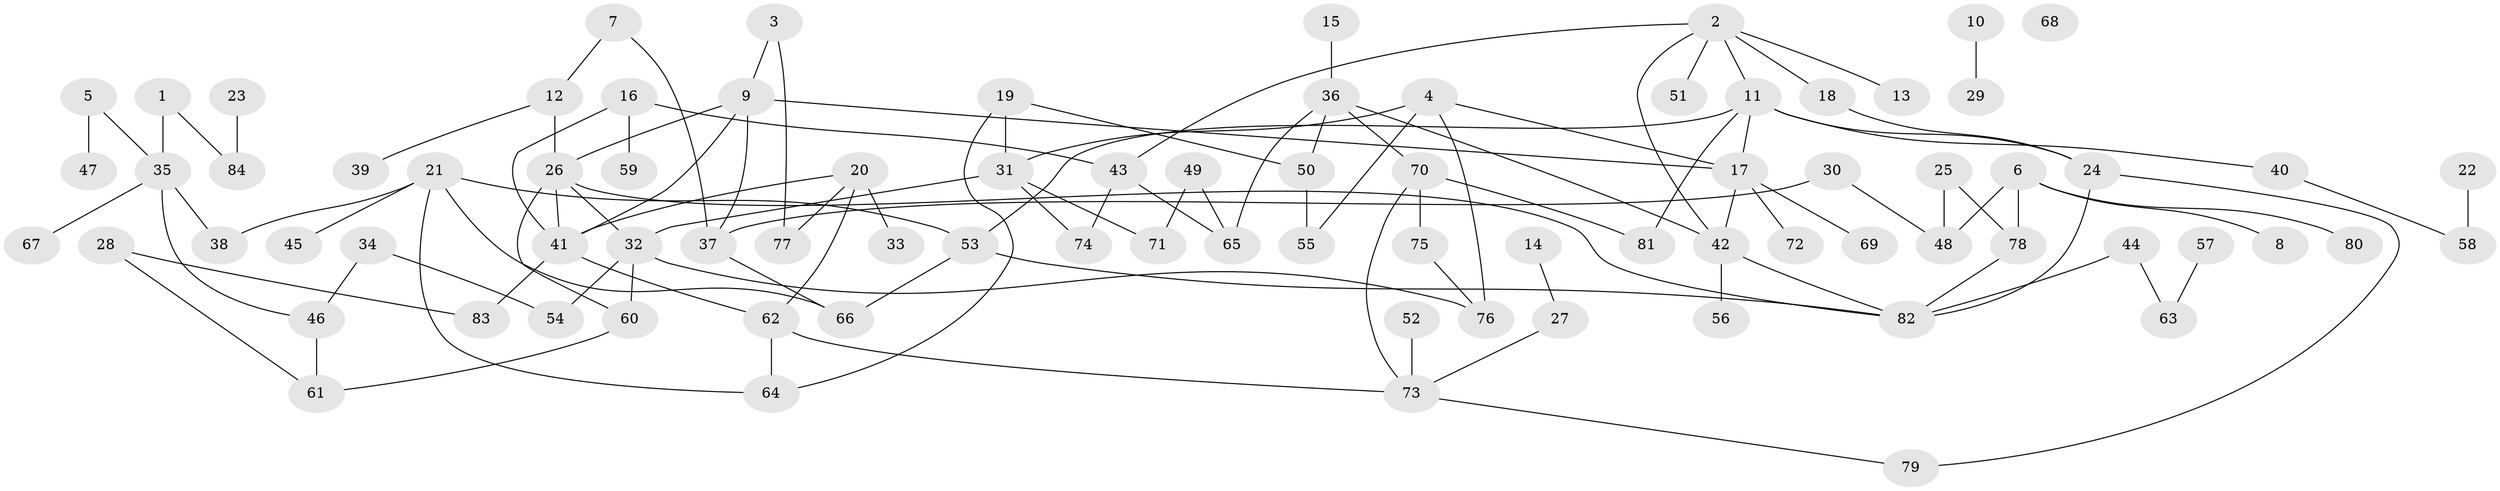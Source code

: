 // coarse degree distribution, {1: 0.38095238095238093, 4: 0.14285714285714285, 3: 0.07142857142857142, 5: 0.023809523809523808, 0: 0.047619047619047616, 2: 0.23809523809523808, 9: 0.023809523809523808, 6: 0.023809523809523808, 7: 0.023809523809523808, 10: 0.023809523809523808}
// Generated by graph-tools (version 1.1) at 2025/43/03/04/25 21:43:25]
// undirected, 84 vertices, 112 edges
graph export_dot {
graph [start="1"]
  node [color=gray90,style=filled];
  1;
  2;
  3;
  4;
  5;
  6;
  7;
  8;
  9;
  10;
  11;
  12;
  13;
  14;
  15;
  16;
  17;
  18;
  19;
  20;
  21;
  22;
  23;
  24;
  25;
  26;
  27;
  28;
  29;
  30;
  31;
  32;
  33;
  34;
  35;
  36;
  37;
  38;
  39;
  40;
  41;
  42;
  43;
  44;
  45;
  46;
  47;
  48;
  49;
  50;
  51;
  52;
  53;
  54;
  55;
  56;
  57;
  58;
  59;
  60;
  61;
  62;
  63;
  64;
  65;
  66;
  67;
  68;
  69;
  70;
  71;
  72;
  73;
  74;
  75;
  76;
  77;
  78;
  79;
  80;
  81;
  82;
  83;
  84;
  1 -- 35;
  1 -- 84;
  2 -- 11;
  2 -- 13;
  2 -- 18;
  2 -- 42;
  2 -- 43;
  2 -- 51;
  3 -- 9;
  3 -- 77;
  4 -- 17;
  4 -- 31;
  4 -- 55;
  4 -- 76;
  5 -- 35;
  5 -- 47;
  6 -- 8;
  6 -- 48;
  6 -- 78;
  6 -- 80;
  7 -- 12;
  7 -- 37;
  9 -- 17;
  9 -- 26;
  9 -- 37;
  9 -- 41;
  10 -- 29;
  11 -- 17;
  11 -- 24;
  11 -- 40;
  11 -- 53;
  11 -- 81;
  12 -- 26;
  12 -- 39;
  14 -- 27;
  15 -- 36;
  16 -- 41;
  16 -- 43;
  16 -- 59;
  17 -- 42;
  17 -- 69;
  17 -- 72;
  18 -- 24;
  19 -- 31;
  19 -- 50;
  19 -- 64;
  20 -- 33;
  20 -- 41;
  20 -- 62;
  20 -- 77;
  21 -- 38;
  21 -- 45;
  21 -- 53;
  21 -- 64;
  21 -- 66;
  22 -- 58;
  23 -- 84;
  24 -- 79;
  24 -- 82;
  25 -- 48;
  25 -- 78;
  26 -- 32;
  26 -- 41;
  26 -- 60;
  26 -- 82;
  27 -- 73;
  28 -- 61;
  28 -- 83;
  30 -- 37;
  30 -- 48;
  31 -- 32;
  31 -- 71;
  31 -- 74;
  32 -- 54;
  32 -- 60;
  32 -- 76;
  34 -- 46;
  34 -- 54;
  35 -- 38;
  35 -- 46;
  35 -- 67;
  36 -- 42;
  36 -- 50;
  36 -- 65;
  36 -- 70;
  37 -- 66;
  40 -- 58;
  41 -- 62;
  41 -- 83;
  42 -- 56;
  42 -- 82;
  43 -- 65;
  43 -- 74;
  44 -- 63;
  44 -- 82;
  46 -- 61;
  49 -- 65;
  49 -- 71;
  50 -- 55;
  52 -- 73;
  53 -- 66;
  53 -- 82;
  57 -- 63;
  60 -- 61;
  62 -- 64;
  62 -- 73;
  70 -- 73;
  70 -- 75;
  70 -- 81;
  73 -- 79;
  75 -- 76;
  78 -- 82;
}
